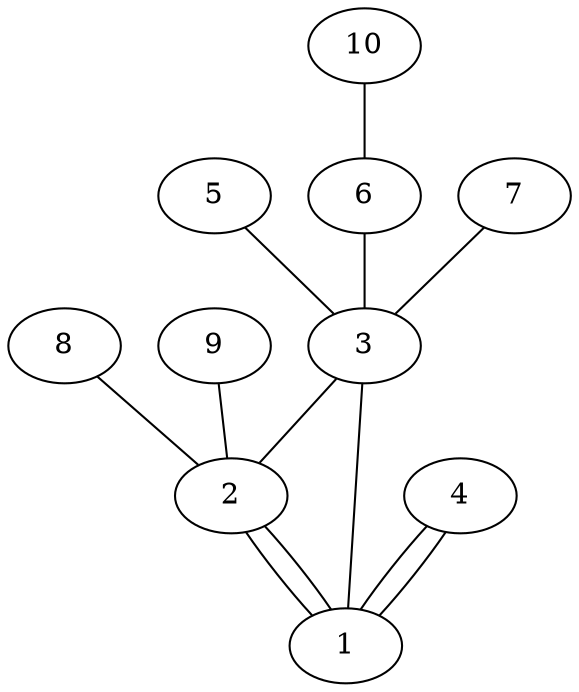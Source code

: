 graph G {
2 -- 1;
3 -- 1;
4 -- 1;
5 -- 3;
6 -- 3;
7 -- 3;
8 -- 2;
9 -- 2;
10 -- 6;
2 -- 1;
3 -- 2;
4 -- 1;
}